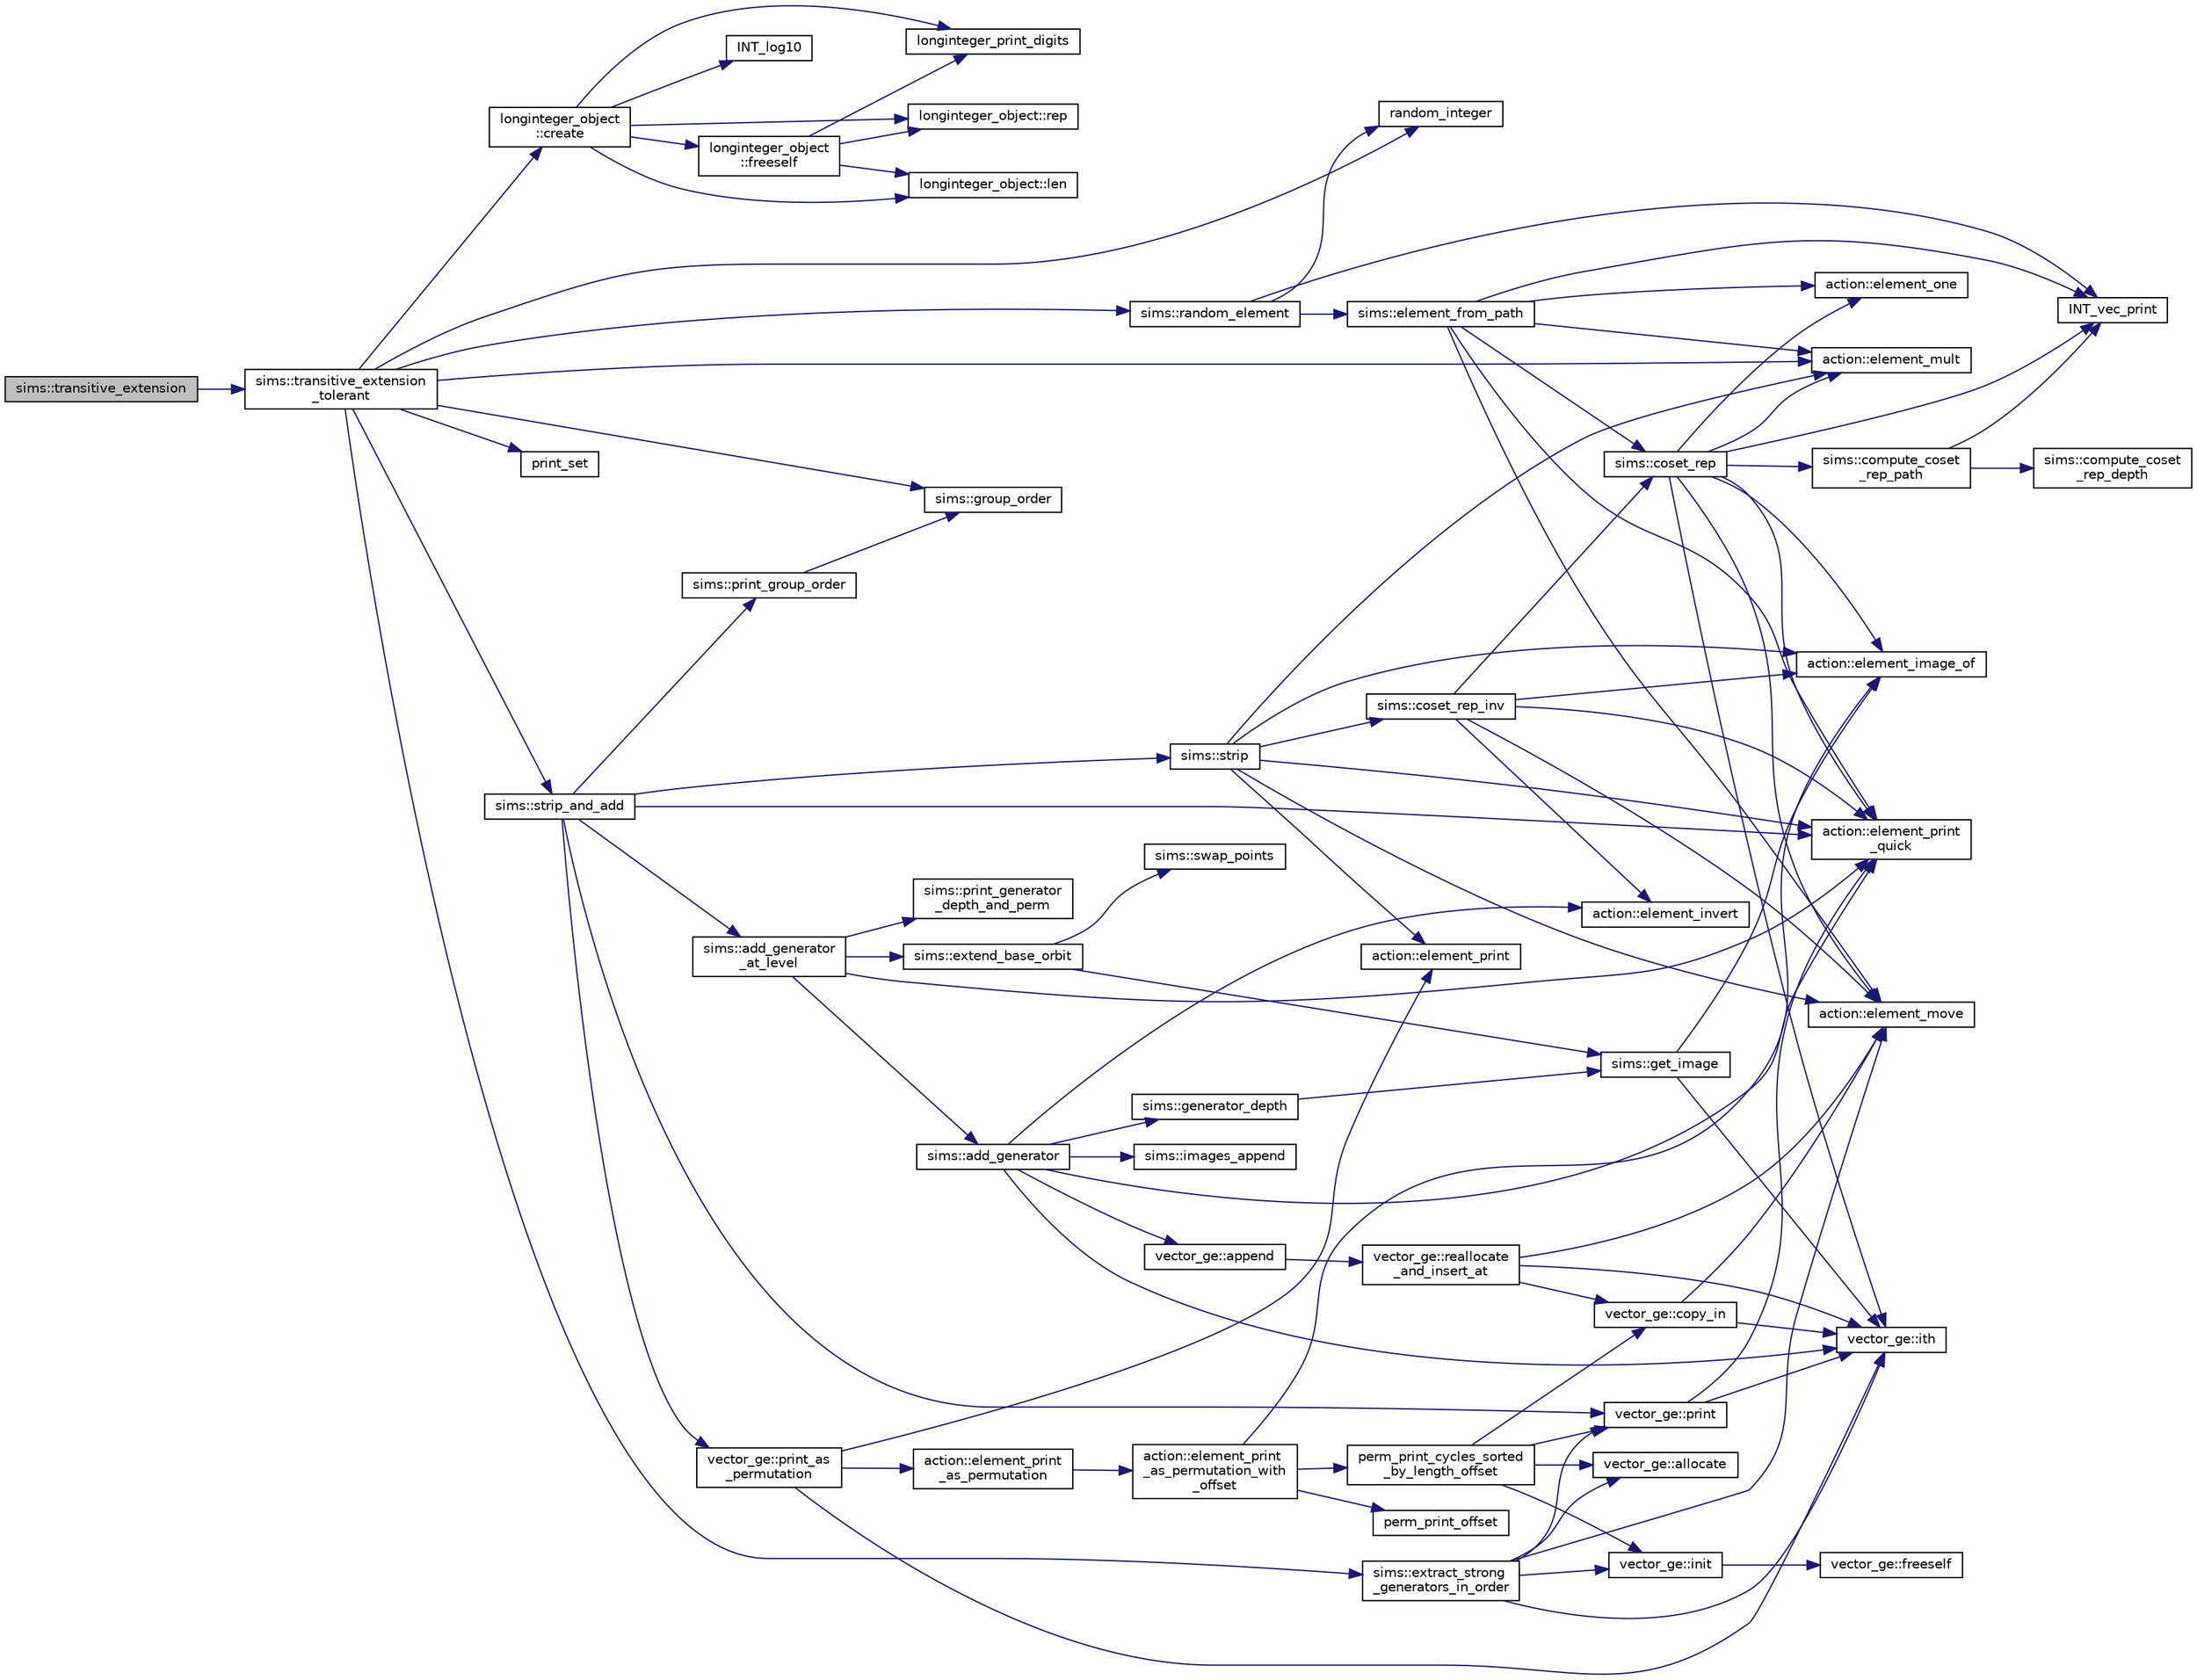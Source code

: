 digraph "sims::transitive_extension"
{
  edge [fontname="Helvetica",fontsize="10",labelfontname="Helvetica",labelfontsize="10"];
  node [fontname="Helvetica",fontsize="10",shape=record];
  rankdir="LR";
  Node11113 [label="sims::transitive_extension",height=0.2,width=0.4,color="black", fillcolor="grey75", style="filled", fontcolor="black"];
  Node11113 -> Node11114 [color="midnightblue",fontsize="10",style="solid",fontname="Helvetica"];
  Node11114 [label="sims::transitive_extension\l_tolerant",height=0.2,width=0.4,color="black", fillcolor="white", style="filled",URL="$d9/df3/classsims.html#a826450b2a9f6edb57f02dd84cb43dd28"];
  Node11114 -> Node11115 [color="midnightblue",fontsize="10",style="solid",fontname="Helvetica"];
  Node11115 [label="sims::group_order",height=0.2,width=0.4,color="black", fillcolor="white", style="filled",URL="$d9/df3/classsims.html#aa442445175656570fa35febbe790efad"];
  Node11114 -> Node11116 [color="midnightblue",fontsize="10",style="solid",fontname="Helvetica"];
  Node11116 [label="longinteger_object\l::create",height=0.2,width=0.4,color="black", fillcolor="white", style="filled",URL="$dd/d7e/classlonginteger__object.html#a95d2eebc60849c3963a49298b1f498c2"];
  Node11116 -> Node11117 [color="midnightblue",fontsize="10",style="solid",fontname="Helvetica"];
  Node11117 [label="longinteger_object\l::freeself",height=0.2,width=0.4,color="black", fillcolor="white", style="filled",URL="$dd/d7e/classlonginteger__object.html#a06450f8c4795d81da6d680830ef958a1"];
  Node11117 -> Node11118 [color="midnightblue",fontsize="10",style="solid",fontname="Helvetica"];
  Node11118 [label="longinteger_print_digits",height=0.2,width=0.4,color="black", fillcolor="white", style="filled",URL="$de/dc5/algebra__and__number__theory_8h.html#ac2bac7b12f5b6440b8dad275cd7a157d"];
  Node11117 -> Node11119 [color="midnightblue",fontsize="10",style="solid",fontname="Helvetica"];
  Node11119 [label="longinteger_object::rep",height=0.2,width=0.4,color="black", fillcolor="white", style="filled",URL="$dd/d7e/classlonginteger__object.html#a3ecaf12738cc721d281c416503f241e2"];
  Node11117 -> Node11120 [color="midnightblue",fontsize="10",style="solid",fontname="Helvetica"];
  Node11120 [label="longinteger_object::len",height=0.2,width=0.4,color="black", fillcolor="white", style="filled",URL="$dd/d7e/classlonginteger__object.html#a0bfeae35be8a6fd44ed7f76413596ab1"];
  Node11116 -> Node11121 [color="midnightblue",fontsize="10",style="solid",fontname="Helvetica"];
  Node11121 [label="INT_log10",height=0.2,width=0.4,color="black", fillcolor="white", style="filled",URL="$de/dc5/algebra__and__number__theory_8h.html#a98bc0a6c562370a355165d2538dac250"];
  Node11116 -> Node11118 [color="midnightblue",fontsize="10",style="solid",fontname="Helvetica"];
  Node11116 -> Node11119 [color="midnightblue",fontsize="10",style="solid",fontname="Helvetica"];
  Node11116 -> Node11120 [color="midnightblue",fontsize="10",style="solid",fontname="Helvetica"];
  Node11114 -> Node11122 [color="midnightblue",fontsize="10",style="solid",fontname="Helvetica"];
  Node11122 [label="random_integer",height=0.2,width=0.4,color="black", fillcolor="white", style="filled",URL="$d5/db4/io__and__os_8h.html#a509937846575424b1c8863e1bb96a766"];
  Node11114 -> Node11123 [color="midnightblue",fontsize="10",style="solid",fontname="Helvetica"];
  Node11123 [label="sims::random_element",height=0.2,width=0.4,color="black", fillcolor="white", style="filled",URL="$d9/df3/classsims.html#a28e72977652add0bb45a5f703243fd33"];
  Node11123 -> Node11124 [color="midnightblue",fontsize="10",style="solid",fontname="Helvetica"];
  Node11124 [label="INT_vec_print",height=0.2,width=0.4,color="black", fillcolor="white", style="filled",URL="$df/dbf/sajeeb_8_c.html#a79a5901af0b47dd0d694109543c027fe"];
  Node11123 -> Node11122 [color="midnightblue",fontsize="10",style="solid",fontname="Helvetica"];
  Node11123 -> Node11125 [color="midnightblue",fontsize="10",style="solid",fontname="Helvetica"];
  Node11125 [label="sims::element_from_path",height=0.2,width=0.4,color="black", fillcolor="white", style="filled",URL="$d9/df3/classsims.html#a4a9bc25b1b8e61ba34d6d3d9f9fb8ab8"];
  Node11125 -> Node11124 [color="midnightblue",fontsize="10",style="solid",fontname="Helvetica"];
  Node11125 -> Node11126 [color="midnightblue",fontsize="10",style="solid",fontname="Helvetica"];
  Node11126 [label="action::element_one",height=0.2,width=0.4,color="black", fillcolor="white", style="filled",URL="$d2/d86/classaction.html#a780a105daf04d6d1fe7e2f63b3c88e3b"];
  Node11125 -> Node11127 [color="midnightblue",fontsize="10",style="solid",fontname="Helvetica"];
  Node11127 [label="sims::coset_rep",height=0.2,width=0.4,color="black", fillcolor="white", style="filled",URL="$d9/df3/classsims.html#a3d669dba4d005cd2399388f27f44cd04"];
  Node11127 -> Node11128 [color="midnightblue",fontsize="10",style="solid",fontname="Helvetica"];
  Node11128 [label="sims::compute_coset\l_rep_path",height=0.2,width=0.4,color="black", fillcolor="white", style="filled",URL="$d9/df3/classsims.html#a22a53a24eb86dcfe54cb3588776a4d96"];
  Node11128 -> Node11129 [color="midnightblue",fontsize="10",style="solid",fontname="Helvetica"];
  Node11129 [label="sims::compute_coset\l_rep_depth",height=0.2,width=0.4,color="black", fillcolor="white", style="filled",URL="$d9/df3/classsims.html#abfeb782bd253f1df5253486afb120f6f"];
  Node11128 -> Node11124 [color="midnightblue",fontsize="10",style="solid",fontname="Helvetica"];
  Node11127 -> Node11124 [color="midnightblue",fontsize="10",style="solid",fontname="Helvetica"];
  Node11127 -> Node11126 [color="midnightblue",fontsize="10",style="solid",fontname="Helvetica"];
  Node11127 -> Node11130 [color="midnightblue",fontsize="10",style="solid",fontname="Helvetica"];
  Node11130 [label="vector_ge::ith",height=0.2,width=0.4,color="black", fillcolor="white", style="filled",URL="$d4/d6e/classvector__ge.html#a1ff002e8b746a9beb119d57dcd4a15ff"];
  Node11127 -> Node11131 [color="midnightblue",fontsize="10",style="solid",fontname="Helvetica"];
  Node11131 [label="action::element_print\l_quick",height=0.2,width=0.4,color="black", fillcolor="white", style="filled",URL="$d2/d86/classaction.html#a4844680cf6750396f76494a28655265b"];
  Node11127 -> Node11132 [color="midnightblue",fontsize="10",style="solid",fontname="Helvetica"];
  Node11132 [label="action::element_mult",height=0.2,width=0.4,color="black", fillcolor="white", style="filled",URL="$d2/d86/classaction.html#ae9e36b2cae1f0f7bd7144097fa9a34b3"];
  Node11127 -> Node11133 [color="midnightblue",fontsize="10",style="solid",fontname="Helvetica"];
  Node11133 [label="action::element_move",height=0.2,width=0.4,color="black", fillcolor="white", style="filled",URL="$d2/d86/classaction.html#a550947491bbb534d3d7951f50198a874"];
  Node11127 -> Node11134 [color="midnightblue",fontsize="10",style="solid",fontname="Helvetica"];
  Node11134 [label="action::element_image_of",height=0.2,width=0.4,color="black", fillcolor="white", style="filled",URL="$d2/d86/classaction.html#ae09559d4537a048fc860f8a74a31393d"];
  Node11125 -> Node11131 [color="midnightblue",fontsize="10",style="solid",fontname="Helvetica"];
  Node11125 -> Node11132 [color="midnightblue",fontsize="10",style="solid",fontname="Helvetica"];
  Node11125 -> Node11133 [color="midnightblue",fontsize="10",style="solid",fontname="Helvetica"];
  Node11114 -> Node11132 [color="midnightblue",fontsize="10",style="solid",fontname="Helvetica"];
  Node11114 -> Node11135 [color="midnightblue",fontsize="10",style="solid",fontname="Helvetica"];
  Node11135 [label="print_set",height=0.2,width=0.4,color="black", fillcolor="white", style="filled",URL="$d0/dd1/blt_8h.html#a8c1a5fc71aea7ff31d181f0103196a24"];
  Node11114 -> Node11136 [color="midnightblue",fontsize="10",style="solid",fontname="Helvetica"];
  Node11136 [label="sims::strip_and_add",height=0.2,width=0.4,color="black", fillcolor="white", style="filled",URL="$d9/df3/classsims.html#a9b8596883351af7ca772a7b0866a4027"];
  Node11136 -> Node11137 [color="midnightblue",fontsize="10",style="solid",fontname="Helvetica"];
  Node11137 [label="sims::strip",height=0.2,width=0.4,color="black", fillcolor="white", style="filled",URL="$d9/df3/classsims.html#a4d902cab732ddf9f60788dda85b0a775"];
  Node11137 -> Node11131 [color="midnightblue",fontsize="10",style="solid",fontname="Helvetica"];
  Node11137 -> Node11133 [color="midnightblue",fontsize="10",style="solid",fontname="Helvetica"];
  Node11137 -> Node11134 [color="midnightblue",fontsize="10",style="solid",fontname="Helvetica"];
  Node11137 -> Node11138 [color="midnightblue",fontsize="10",style="solid",fontname="Helvetica"];
  Node11138 [label="sims::coset_rep_inv",height=0.2,width=0.4,color="black", fillcolor="white", style="filled",URL="$d9/df3/classsims.html#a388f523d4ec997fce4e9ede924de99b9"];
  Node11138 -> Node11127 [color="midnightblue",fontsize="10",style="solid",fontname="Helvetica"];
  Node11138 -> Node11131 [color="midnightblue",fontsize="10",style="solid",fontname="Helvetica"];
  Node11138 -> Node11134 [color="midnightblue",fontsize="10",style="solid",fontname="Helvetica"];
  Node11138 -> Node11139 [color="midnightblue",fontsize="10",style="solid",fontname="Helvetica"];
  Node11139 [label="action::element_invert",height=0.2,width=0.4,color="black", fillcolor="white", style="filled",URL="$d2/d86/classaction.html#aa4bd01e338497714586636751fcef436"];
  Node11138 -> Node11133 [color="midnightblue",fontsize="10",style="solid",fontname="Helvetica"];
  Node11137 -> Node11140 [color="midnightblue",fontsize="10",style="solid",fontname="Helvetica"];
  Node11140 [label="action::element_print",height=0.2,width=0.4,color="black", fillcolor="white", style="filled",URL="$d2/d86/classaction.html#ae38c3ef3c1125213733d63c6fc3c40cd"];
  Node11137 -> Node11132 [color="midnightblue",fontsize="10",style="solid",fontname="Helvetica"];
  Node11136 -> Node11131 [color="midnightblue",fontsize="10",style="solid",fontname="Helvetica"];
  Node11136 -> Node11141 [color="midnightblue",fontsize="10",style="solid",fontname="Helvetica"];
  Node11141 [label="sims::add_generator\l_at_level",height=0.2,width=0.4,color="black", fillcolor="white", style="filled",URL="$d9/df3/classsims.html#ac9f0f17058381524d70645e9d6893e4d"];
  Node11141 -> Node11131 [color="midnightblue",fontsize="10",style="solid",fontname="Helvetica"];
  Node11141 -> Node11142 [color="midnightblue",fontsize="10",style="solid",fontname="Helvetica"];
  Node11142 [label="sims::add_generator",height=0.2,width=0.4,color="black", fillcolor="white", style="filled",URL="$d9/df3/classsims.html#add28c3fa3ed9825c7ccb4b1fb7ac22d4"];
  Node11142 -> Node11131 [color="midnightblue",fontsize="10",style="solid",fontname="Helvetica"];
  Node11142 -> Node11143 [color="midnightblue",fontsize="10",style="solid",fontname="Helvetica"];
  Node11143 [label="vector_ge::append",height=0.2,width=0.4,color="black", fillcolor="white", style="filled",URL="$d4/d6e/classvector__ge.html#a6e24ff78ee23cd3e94b266038f059e83"];
  Node11143 -> Node11144 [color="midnightblue",fontsize="10",style="solid",fontname="Helvetica"];
  Node11144 [label="vector_ge::reallocate\l_and_insert_at",height=0.2,width=0.4,color="black", fillcolor="white", style="filled",URL="$d4/d6e/classvector__ge.html#af9a3fcffc74924aacdbd41c936750e9b"];
  Node11144 -> Node11130 [color="midnightblue",fontsize="10",style="solid",fontname="Helvetica"];
  Node11144 -> Node11133 [color="midnightblue",fontsize="10",style="solid",fontname="Helvetica"];
  Node11144 -> Node11145 [color="midnightblue",fontsize="10",style="solid",fontname="Helvetica"];
  Node11145 [label="vector_ge::copy_in",height=0.2,width=0.4,color="black", fillcolor="white", style="filled",URL="$d4/d6e/classvector__ge.html#ad02ebf2d4e8bbf095685aea921999145"];
  Node11145 -> Node11130 [color="midnightblue",fontsize="10",style="solid",fontname="Helvetica"];
  Node11145 -> Node11133 [color="midnightblue",fontsize="10",style="solid",fontname="Helvetica"];
  Node11142 -> Node11139 [color="midnightblue",fontsize="10",style="solid",fontname="Helvetica"];
  Node11142 -> Node11130 [color="midnightblue",fontsize="10",style="solid",fontname="Helvetica"];
  Node11142 -> Node11146 [color="midnightblue",fontsize="10",style="solid",fontname="Helvetica"];
  Node11146 [label="sims::images_append",height=0.2,width=0.4,color="black", fillcolor="white", style="filled",URL="$d9/df3/classsims.html#a2eedbb17ba9644f7d57d81dafab0eb01"];
  Node11142 -> Node11147 [color="midnightblue",fontsize="10",style="solid",fontname="Helvetica"];
  Node11147 [label="sims::generator_depth",height=0.2,width=0.4,color="black", fillcolor="white", style="filled",URL="$d9/df3/classsims.html#acdcef5adbae43ca98568ba1e6aa5b6a2"];
  Node11147 -> Node11148 [color="midnightblue",fontsize="10",style="solid",fontname="Helvetica"];
  Node11148 [label="sims::get_image",height=0.2,width=0.4,color="black", fillcolor="white", style="filled",URL="$d9/df3/classsims.html#ae649dbf5a9440550c1ca4e402c4b4b16"];
  Node11148 -> Node11134 [color="midnightblue",fontsize="10",style="solid",fontname="Helvetica"];
  Node11148 -> Node11130 [color="midnightblue",fontsize="10",style="solid",fontname="Helvetica"];
  Node11141 -> Node11149 [color="midnightblue",fontsize="10",style="solid",fontname="Helvetica"];
  Node11149 [label="sims::print_generator\l_depth_and_perm",height=0.2,width=0.4,color="black", fillcolor="white", style="filled",URL="$d9/df3/classsims.html#a4630b82437f49635da45c5fc1953d919"];
  Node11141 -> Node11150 [color="midnightblue",fontsize="10",style="solid",fontname="Helvetica"];
  Node11150 [label="sims::extend_base_orbit",height=0.2,width=0.4,color="black", fillcolor="white", style="filled",URL="$d9/df3/classsims.html#a1ded039dbe83239f4e116fe5b84fdcea"];
  Node11150 -> Node11148 [color="midnightblue",fontsize="10",style="solid",fontname="Helvetica"];
  Node11150 -> Node11151 [color="midnightblue",fontsize="10",style="solid",fontname="Helvetica"];
  Node11151 [label="sims::swap_points",height=0.2,width=0.4,color="black", fillcolor="white", style="filled",URL="$d9/df3/classsims.html#a3443b4bbfb5573864c29b627562819d2"];
  Node11136 -> Node11152 [color="midnightblue",fontsize="10",style="solid",fontname="Helvetica"];
  Node11152 [label="vector_ge::print",height=0.2,width=0.4,color="black", fillcolor="white", style="filled",URL="$d4/d6e/classvector__ge.html#a0d260cce035c20b32d7989c50670aa8a"];
  Node11152 -> Node11131 [color="midnightblue",fontsize="10",style="solid",fontname="Helvetica"];
  Node11152 -> Node11130 [color="midnightblue",fontsize="10",style="solid",fontname="Helvetica"];
  Node11136 -> Node11153 [color="midnightblue",fontsize="10",style="solid",fontname="Helvetica"];
  Node11153 [label="vector_ge::print_as\l_permutation",height=0.2,width=0.4,color="black", fillcolor="white", style="filled",URL="$d4/d6e/classvector__ge.html#ac62360340b6ad2484c121584465eeef2"];
  Node11153 -> Node11140 [color="midnightblue",fontsize="10",style="solid",fontname="Helvetica"];
  Node11153 -> Node11130 [color="midnightblue",fontsize="10",style="solid",fontname="Helvetica"];
  Node11153 -> Node11154 [color="midnightblue",fontsize="10",style="solid",fontname="Helvetica"];
  Node11154 [label="action::element_print\l_as_permutation",height=0.2,width=0.4,color="black", fillcolor="white", style="filled",URL="$d2/d86/classaction.html#a2975618a8203187b688a67c947150bb8"];
  Node11154 -> Node11155 [color="midnightblue",fontsize="10",style="solid",fontname="Helvetica"];
  Node11155 [label="action::element_print\l_as_permutation_with\l_offset",height=0.2,width=0.4,color="black", fillcolor="white", style="filled",URL="$d2/d86/classaction.html#addd61d869434abaad431124a6d858396"];
  Node11155 -> Node11134 [color="midnightblue",fontsize="10",style="solid",fontname="Helvetica"];
  Node11155 -> Node11156 [color="midnightblue",fontsize="10",style="solid",fontname="Helvetica"];
  Node11156 [label="perm_print_offset",height=0.2,width=0.4,color="black", fillcolor="white", style="filled",URL="$d2/d7c/combinatorics_8_c.html#ab87deef2ba9e4d2ce386a19eeaffecf3"];
  Node11155 -> Node11157 [color="midnightblue",fontsize="10",style="solid",fontname="Helvetica"];
  Node11157 [label="perm_print_cycles_sorted\l_by_length_offset",height=0.2,width=0.4,color="black", fillcolor="white", style="filled",URL="$d5/d90/action__global_8_c.html#a9d1f2e34879c04dbc45d08984a8066e3"];
  Node11157 -> Node11158 [color="midnightblue",fontsize="10",style="solid",fontname="Helvetica"];
  Node11158 [label="vector_ge::init",height=0.2,width=0.4,color="black", fillcolor="white", style="filled",URL="$d4/d6e/classvector__ge.html#afe1d6befd1f1501e6be34afbaa9d30a8"];
  Node11158 -> Node11159 [color="midnightblue",fontsize="10",style="solid",fontname="Helvetica"];
  Node11159 [label="vector_ge::freeself",height=0.2,width=0.4,color="black", fillcolor="white", style="filled",URL="$d4/d6e/classvector__ge.html#aa002e4b715cc73a9b8b367d29700b452"];
  Node11157 -> Node11160 [color="midnightblue",fontsize="10",style="solid",fontname="Helvetica"];
  Node11160 [label="vector_ge::allocate",height=0.2,width=0.4,color="black", fillcolor="white", style="filled",URL="$d4/d6e/classvector__ge.html#a35b062a9201b30f0a87bf87702d243ae"];
  Node11157 -> Node11145 [color="midnightblue",fontsize="10",style="solid",fontname="Helvetica"];
  Node11157 -> Node11152 [color="midnightblue",fontsize="10",style="solid",fontname="Helvetica"];
  Node11136 -> Node11161 [color="midnightblue",fontsize="10",style="solid",fontname="Helvetica"];
  Node11161 [label="sims::print_group_order",height=0.2,width=0.4,color="black", fillcolor="white", style="filled",URL="$d9/df3/classsims.html#a2fc3bfc40a993e0a6902374465304c0c"];
  Node11161 -> Node11115 [color="midnightblue",fontsize="10",style="solid",fontname="Helvetica"];
  Node11114 -> Node11162 [color="midnightblue",fontsize="10",style="solid",fontname="Helvetica"];
  Node11162 [label="sims::extract_strong\l_generators_in_order",height=0.2,width=0.4,color="black", fillcolor="white", style="filled",URL="$d9/df3/classsims.html#aeaf4ae6bb916342a66470730af69923a"];
  Node11162 -> Node11158 [color="midnightblue",fontsize="10",style="solid",fontname="Helvetica"];
  Node11162 -> Node11160 [color="midnightblue",fontsize="10",style="solid",fontname="Helvetica"];
  Node11162 -> Node11133 [color="midnightblue",fontsize="10",style="solid",fontname="Helvetica"];
  Node11162 -> Node11130 [color="midnightblue",fontsize="10",style="solid",fontname="Helvetica"];
  Node11162 -> Node11152 [color="midnightblue",fontsize="10",style="solid",fontname="Helvetica"];
}

